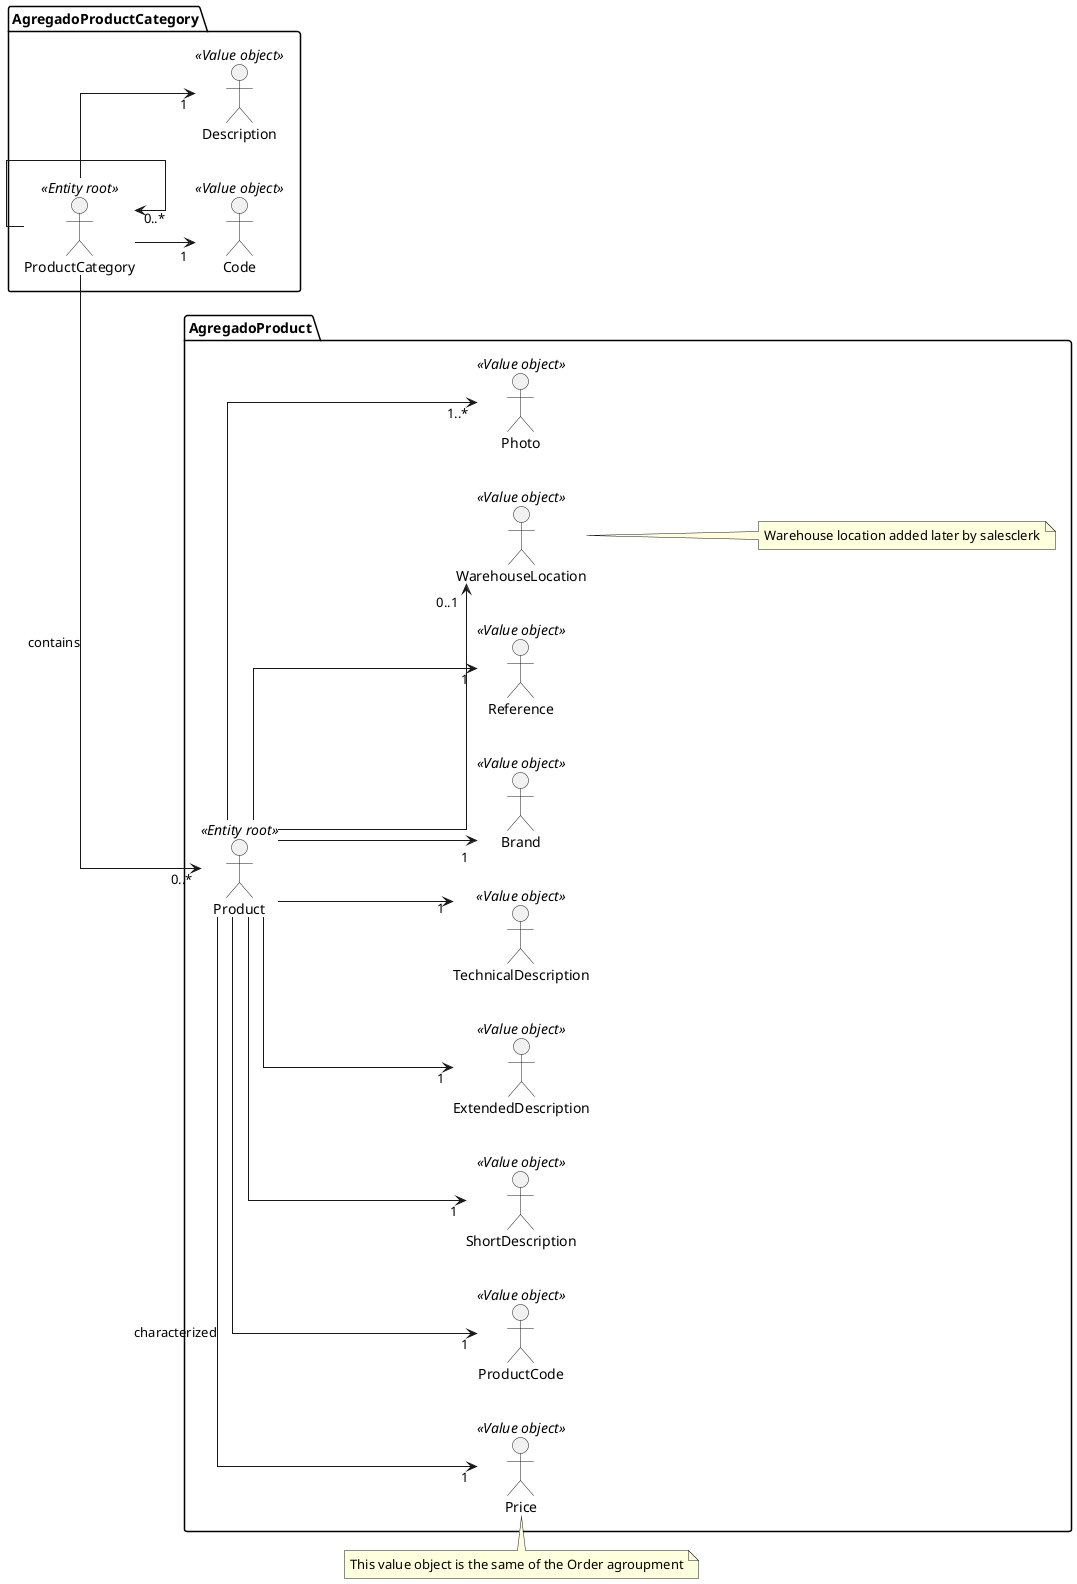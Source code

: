 @startuml

left to right direction
skinparam linetype ortho

package AgregadoProductCategory{

ProductCategory <<Entity root>>

Code <<Value object>>
Description <<Value object>>

}


package AgregadoProduct {

Product <<Entity root>>

ProductCode <<Value object>>
ShortDescription <<Value object>>
ExtendedDescription <<Value object>>
TechnicalDescription <<Value object>>
Brand <<Value object>>
Reference <<Value object>>
WarehouseLocation <<Value object>>
note right : Warehouse location added later by salesclerk
Photo <<Value object>>
Price <<Value object>>

}


ProductCategory --> "0..*" ProductCategory
ProductCategory --> "1" Code
ProductCategory --> "1" Description

ProductCategory --> "0..*" Product : contains

Product --> "1" ProductCode
Product --> "1" ShortDescription
Product --> "1" ExtendedDescription
Product --> "1" TechnicalDescription
Product --> "1" Reference
Product --> "0..1" WarehouseLocation
Product --> "1" Brand
Product --> "1..*" Photo
Product --> "1" Price : characterized
note top : This value object is the same of the Order agroupment

@enduml